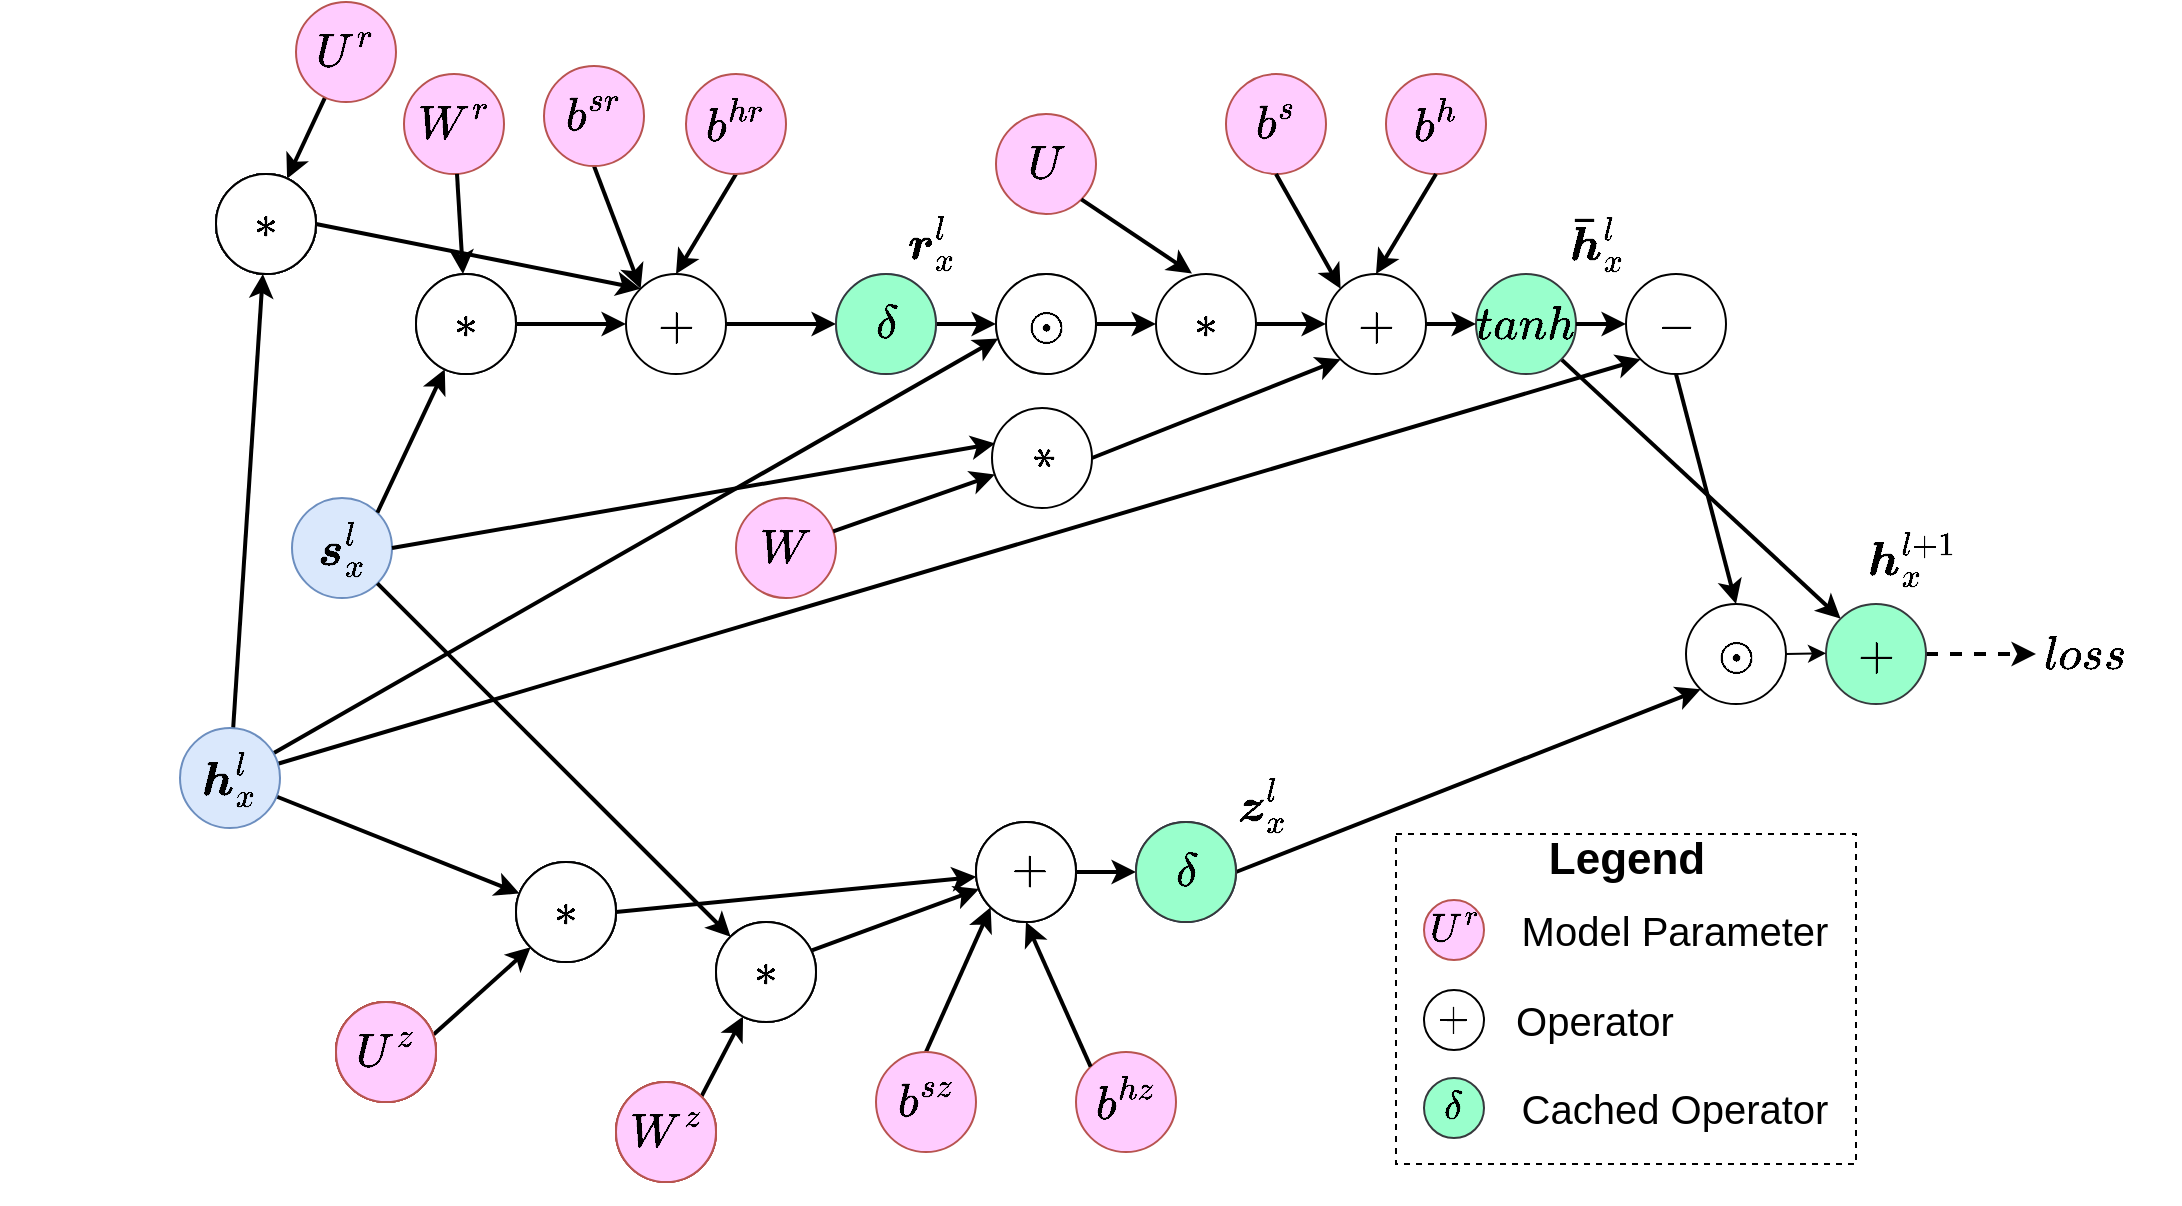 <mxfile version="13.9.9" type="device"><diagram id="rMpfDbe8UFmT1yQQIPAP" name="Page-1"><mxGraphModel dx="2249" dy="818" grid="0" gridSize="10" guides="1" tooltips="1" connect="1" arrows="0" fold="1" page="1" pageScale="1" pageWidth="827" pageHeight="1169" math="1" shadow="0"><root><mxCell id="DWnQqEWVpVSQSWtb-u8n-0"/><mxCell id="DWnQqEWVpVSQSWtb-u8n-1" parent="DWnQqEWVpVSQSWtb-u8n-0"/><mxCell id="DWnQqEWVpVSQSWtb-u8n-30" value="&lt;b style=&quot;font-size: 20px&quot;&gt;&lt;font style=&quot;font-size: 20px&quot;&gt;$$\boldsymbol{s}^{l}_x$$&lt;/font&gt;&lt;/b&gt;" style="ellipse;whiteSpace=wrap;html=1;aspect=fixed;fillColor=#dae8fc;strokeColor=#6c8ebf;rotation=0;fontSize=20;fontFamily=Arial;" parent="DWnQqEWVpVSQSWtb-u8n-1" vertex="1"><mxGeometry x="3" y="467" width="50" height="50" as="geometry"/></mxCell><mxCell id="DWnQqEWVpVSQSWtb-u8n-31" value="&lt;b&gt;&lt;font style=&quot;font-size: 17px&quot;&gt;$$*$$&lt;/font&gt;&lt;/b&gt;" style="ellipse;whiteSpace=wrap;html=1;aspect=fixed;rotation=-90;" parent="DWnQqEWVpVSQSWtb-u8n-1" vertex="1"><mxGeometry x="215" y="679" width="50" height="50" as="geometry"/></mxCell><mxCell id="DWnQqEWVpVSQSWtb-u8n-48" style="edgeStyle=none;rounded=0;orthogonalLoop=1;jettySize=auto;html=1;exitX=1;exitY=1;exitDx=0;exitDy=0;strokeWidth=2;" parent="DWnQqEWVpVSQSWtb-u8n-1" source="DWnQqEWVpVSQSWtb-u8n-30" target="DWnQqEWVpVSQSWtb-u8n-31" edge="1"><mxGeometry relative="1" as="geometry"/></mxCell><mxCell id="DWnQqEWVpVSQSWtb-u8n-37" value="&lt;b&gt;&lt;font style=&quot;font-size: 17px&quot;&gt;$$*$$&lt;/font&gt;&lt;/b&gt;" style="ellipse;whiteSpace=wrap;html=1;aspect=fixed;rotation=-90;" parent="DWnQqEWVpVSQSWtb-u8n-1" vertex="1"><mxGeometry x="-35" y="305" width="50" height="50" as="geometry"/></mxCell><mxCell id="DWnQqEWVpVSQSWtb-u8n-43" style="rounded=0;orthogonalLoop=1;jettySize=auto;html=1;strokeWidth=2;" parent="DWnQqEWVpVSQSWtb-u8n-1" source="n6fPWNiP5W8zbu2wnE4b-41" target="DWnQqEWVpVSQSWtb-u8n-37" edge="1"><mxGeometry relative="1" as="geometry"/></mxCell><mxCell id="DWnQqEWVpVSQSWtb-u8n-38" value="&lt;b&gt;&lt;font style=&quot;font-size: 17px&quot;&gt;$$*$$&lt;/font&gt;&lt;/b&gt;" style="ellipse;whiteSpace=wrap;html=1;aspect=fixed;rotation=-90;" parent="DWnQqEWVpVSQSWtb-u8n-1" vertex="1"><mxGeometry x="115" y="649" width="50" height="50" as="geometry"/></mxCell><mxCell id="DWnQqEWVpVSQSWtb-u8n-42" style="rounded=0;orthogonalLoop=1;jettySize=auto;html=1;strokeWidth=2;" parent="DWnQqEWVpVSQSWtb-u8n-1" source="n6fPWNiP5W8zbu2wnE4b-41" target="DWnQqEWVpVSQSWtb-u8n-38" edge="1"><mxGeometry relative="1" as="geometry"/></mxCell><mxCell id="DWnQqEWVpVSQSWtb-u8n-39" value="&lt;b&gt;&lt;font style=&quot;font-size: 17px&quot;&gt;$$U^z$$&lt;/font&gt;&lt;/b&gt;" style="ellipse;whiteSpace=wrap;html=1;aspect=fixed;strokeColor=#b85450;fillColor=#FFCCFF;rotation=-90;" parent="DWnQqEWVpVSQSWtb-u8n-1" vertex="1"><mxGeometry x="25" y="719" width="50" height="50" as="geometry"/></mxCell><mxCell id="DWnQqEWVpVSQSWtb-u8n-44" style="rounded=0;orthogonalLoop=1;jettySize=auto;html=1;strokeWidth=2;" parent="DWnQqEWVpVSQSWtb-u8n-1" source="n6fPWNiP5W8zbu2wnE4b-13" target="n6fPWNiP5W8zbu2wnE4b-40" edge="1"><mxGeometry relative="1" as="geometry"><mxPoint x="-82.322" y="277.678" as="sourcePoint"/></mxGeometry></mxCell><mxCell id="DWnQqEWVpVSQSWtb-u8n-45" value="&lt;b style=&quot;font-size: 20px;&quot;&gt;&lt;font style=&quot;font-size: 20px;&quot;&gt;$$W^r$$&lt;/font&gt;&lt;/b&gt;" style="ellipse;whiteSpace=wrap;html=1;aspect=fixed;fillColor=#FFCCFF;strokeColor=#b85450;rotation=0;fontSize=20;fontFamily=Arial;" parent="DWnQqEWVpVSQSWtb-u8n-1" vertex="1"><mxGeometry x="59" y="255" width="50" height="50" as="geometry"/></mxCell><mxCell id="DWnQqEWVpVSQSWtb-u8n-147" style="rounded=0;orthogonalLoop=1;jettySize=auto;html=1;exitX=1;exitY=1;exitDx=0;exitDy=0;strokeWidth=2;" parent="DWnQqEWVpVSQSWtb-u8n-1" source="DWnQqEWVpVSQSWtb-u8n-46" target="n6fPWNiP5W8zbu2wnE4b-45" edge="1"><mxGeometry relative="1" as="geometry"/></mxCell><mxCell id="DWnQqEWVpVSQSWtb-u8n-46" value="&lt;b&gt;&lt;font style=&quot;font-size: 17px&quot;&gt;$$W^z$$&lt;/font&gt;&lt;/b&gt;" style="ellipse;whiteSpace=wrap;html=1;aspect=fixed;fillColor=#f8cecc;strokeColor=#b85450;rotation=-90;" parent="DWnQqEWVpVSQSWtb-u8n-1" vertex="1"><mxGeometry x="165" y="759" width="50" height="50" as="geometry"/></mxCell><mxCell id="DWnQqEWVpVSQSWtb-u8n-49" value="&lt;b&gt;&lt;font style=&quot;font-size: 17px&quot;&gt;$$*$$&lt;/font&gt;&lt;/b&gt;" style="ellipse;whiteSpace=wrap;html=1;aspect=fixed;rotation=-90;" parent="DWnQqEWVpVSQSWtb-u8n-1" vertex="1"><mxGeometry x="65" y="355" width="50" height="50" as="geometry"/></mxCell><mxCell id="DWnQqEWVpVSQSWtb-u8n-50" style="rounded=0;orthogonalLoop=1;jettySize=auto;html=1;exitX=1;exitY=0;exitDx=0;exitDy=0;elbow=vertical;strokeWidth=2;" parent="DWnQqEWVpVSQSWtb-u8n-1" source="DWnQqEWVpVSQSWtb-u8n-30" target="n6fPWNiP5W8zbu2wnE4b-16" edge="1"><mxGeometry relative="1" as="geometry"/></mxCell><mxCell id="DWnQqEWVpVSQSWtb-u8n-151" value="" style="edgeStyle=none;rounded=0;orthogonalLoop=1;jettySize=auto;html=1;strokeWidth=2;" parent="DWnQqEWVpVSQSWtb-u8n-1" source="DWnQqEWVpVSQSWtb-u8n-45" target="DWnQqEWVpVSQSWtb-u8n-49" edge="1"><mxGeometry relative="1" as="geometry"/></mxCell><mxCell id="DWnQqEWVpVSQSWtb-u8n-52" value="&lt;b&gt;&lt;font style=&quot;font-size: 17px&quot;&gt;$$+$$&lt;/font&gt;&lt;/b&gt;" style="ellipse;whiteSpace=wrap;html=1;aspect=fixed;rotation=-90;" parent="DWnQqEWVpVSQSWtb-u8n-1" vertex="1"><mxGeometry x="345" y="629" width="50" height="50" as="geometry"/></mxCell><mxCell id="DWnQqEWVpVSQSWtb-u8n-54" style="rounded=0;orthogonalLoop=1;jettySize=auto;html=1;exitX=0.711;exitY=0.945;exitDx=0;exitDy=0;strokeWidth=2;exitPerimeter=0;" parent="DWnQqEWVpVSQSWtb-u8n-1" source="DWnQqEWVpVSQSWtb-u8n-31" target="DWnQqEWVpVSQSWtb-u8n-52" edge="1"><mxGeometry relative="1" as="geometry"/></mxCell><mxCell id="DWnQqEWVpVSQSWtb-u8n-53" style="rounded=0;orthogonalLoop=1;jettySize=auto;html=1;exitX=0.5;exitY=1;exitDx=0;exitDy=0;strokeWidth=2;" parent="DWnQqEWVpVSQSWtb-u8n-1" source="DWnQqEWVpVSQSWtb-u8n-38" target="DWnQqEWVpVSQSWtb-u8n-52" edge="1"><mxGeometry relative="1" as="geometry"/></mxCell><mxCell id="DWnQqEWVpVSQSWtb-u8n-57" style="rounded=0;orthogonalLoop=1;jettySize=auto;html=1;exitX=0.5;exitY=1;exitDx=0;exitDy=0;entryX=0;entryY=0;entryDx=0;entryDy=0;strokeWidth=2;" parent="DWnQqEWVpVSQSWtb-u8n-1" source="DWnQqEWVpVSQSWtb-u8n-37" target="n6fPWNiP5W8zbu2wnE4b-53" edge="1"><mxGeometry relative="1" as="geometry"><mxPoint x="209.45" y="358.3" as="targetPoint"/></mxGeometry></mxCell><mxCell id="DWnQqEWVpVSQSWtb-u8n-56" style="rounded=0;orthogonalLoop=1;jettySize=auto;html=1;exitX=0.5;exitY=1;exitDx=0;exitDy=0;entryX=0;entryY=0.5;entryDx=0;entryDy=0;strokeWidth=2;" parent="DWnQqEWVpVSQSWtb-u8n-1" source="DWnQqEWVpVSQSWtb-u8n-49" target="n6fPWNiP5W8zbu2wnE4b-53" edge="1"><mxGeometry relative="1" as="geometry"><mxPoint x="195" y="380.0" as="targetPoint"/></mxGeometry></mxCell><mxCell id="DWnQqEWVpVSQSWtb-u8n-58" value="&lt;b&gt;&lt;font style=&quot;font-size: 17px&quot;&gt;$$\delta$$&lt;/font&gt;&lt;/b&gt;" style="ellipse;whiteSpace=wrap;html=1;aspect=fixed;fillColor=#dae8fc;strokeColor=#6c8ebf;rotation=-90;" parent="DWnQqEWVpVSQSWtb-u8n-1" vertex="1"><mxGeometry x="425" y="629" width="50" height="50" as="geometry"/></mxCell><mxCell id="DWnQqEWVpVSQSWtb-u8n-61" style="rounded=0;orthogonalLoop=1;jettySize=auto;html=1;exitX=0.5;exitY=1;exitDx=0;exitDy=0;entryX=0.5;entryY=0;entryDx=0;entryDy=0;strokeWidth=2;" parent="DWnQqEWVpVSQSWtb-u8n-1" source="DWnQqEWVpVSQSWtb-u8n-52" target="DWnQqEWVpVSQSWtb-u8n-58" edge="1"><mxGeometry relative="1" as="geometry"/></mxCell><mxCell id="DWnQqEWVpVSQSWtb-u8n-59" value="&lt;b&gt;&lt;font style=&quot;font-size: 17px&quot;&gt;$$\delta$$&lt;/font&gt;&lt;/b&gt;" style="ellipse;whiteSpace=wrap;html=1;aspect=fixed;fillColor=#dae8fc;strokeColor=#6c8ebf;rotation=-90;" parent="DWnQqEWVpVSQSWtb-u8n-1" vertex="1"><mxGeometry x="275" y="355" width="50" height="50" as="geometry"/></mxCell><mxCell id="DWnQqEWVpVSQSWtb-u8n-60" style="rounded=0;orthogonalLoop=1;jettySize=auto;html=1;exitX=1;exitY=0.5;exitDx=0;exitDy=0;strokeWidth=2;" parent="DWnQqEWVpVSQSWtb-u8n-1" source="n6fPWNiP5W8zbu2wnE4b-53" target="DWnQqEWVpVSQSWtb-u8n-59" edge="1"><mxGeometry relative="1" as="geometry"><mxPoint x="245" y="380.0" as="sourcePoint"/></mxGeometry></mxCell><mxCell id="DWnQqEWVpVSQSWtb-u8n-62" value="&lt;b&gt;&lt;font style=&quot;font-size: 17px&quot;&gt;$$\odot$$&lt;/font&gt;&lt;/b&gt;" style="ellipse;whiteSpace=wrap;html=1;aspect=fixed;direction=south;strokeColor=#36393d;fillColor=#99FFCC;rotation=-90;" parent="DWnQqEWVpVSQSWtb-u8n-1" vertex="1"><mxGeometry x="355" y="355" width="50" height="50" as="geometry"/></mxCell><mxCell id="DWnQqEWVpVSQSWtb-u8n-148" style="rounded=0;orthogonalLoop=1;jettySize=auto;html=1;entryX=0.022;entryY=0.644;entryDx=0;entryDy=0;entryPerimeter=0;strokeWidth=2;" parent="DWnQqEWVpVSQSWtb-u8n-1" source="n6fPWNiP5W8zbu2wnE4b-41" target="DWnQqEWVpVSQSWtb-u8n-62" edge="1"><mxGeometry relative="1" as="geometry"/></mxCell><mxCell id="DWnQqEWVpVSQSWtb-u8n-152" value="" style="edgeStyle=none;rounded=0;orthogonalLoop=1;jettySize=auto;html=1;strokeWidth=2;" parent="DWnQqEWVpVSQSWtb-u8n-1" source="DWnQqEWVpVSQSWtb-u8n-59" target="DWnQqEWVpVSQSWtb-u8n-62" edge="1"><mxGeometry relative="1" as="geometry"/></mxCell><mxCell id="DWnQqEWVpVSQSWtb-u8n-65" value="&lt;b style=&quot;font-size: 20px;&quot;&gt;&lt;font style=&quot;font-size: 20px;&quot;&gt;$$U$$&lt;/font&gt;&lt;/b&gt;" style="ellipse;whiteSpace=wrap;html=1;aspect=fixed;fillColor=#FFCCFF;strokeColor=#b85450;rotation=0;fontSize=20;fontFamily=Arial;" parent="DWnQqEWVpVSQSWtb-u8n-1" vertex="1"><mxGeometry x="355" y="275" width="50" height="50" as="geometry"/></mxCell><mxCell id="DWnQqEWVpVSQSWtb-u8n-66" value="&lt;b style=&quot;font-size: 20px;&quot;&gt;&lt;font style=&quot;font-size: 20px;&quot;&gt;$$*$$&lt;/font&gt;&lt;/b&gt;" style="ellipse;whiteSpace=wrap;html=1;aspect=fixed;direction=south;rotation=0;fontSize=20;fontFamily=Arial;" parent="DWnQqEWVpVSQSWtb-u8n-1" vertex="1"><mxGeometry x="435" y="355" width="50" height="50" as="geometry"/></mxCell><mxCell id="DWnQqEWVpVSQSWtb-u8n-153" value="" style="edgeStyle=none;rounded=0;orthogonalLoop=1;jettySize=auto;html=1;strokeWidth=2;" parent="DWnQqEWVpVSQSWtb-u8n-1" source="DWnQqEWVpVSQSWtb-u8n-62" target="DWnQqEWVpVSQSWtb-u8n-66" edge="1"><mxGeometry relative="1" as="geometry"/></mxCell><mxCell id="DWnQqEWVpVSQSWtb-u8n-156" style="edgeStyle=none;rounded=0;orthogonalLoop=1;jettySize=auto;html=1;exitX=1;exitY=1;exitDx=0;exitDy=0;entryX=-0.005;entryY=0.64;entryDx=0;entryDy=0;strokeWidth=2;entryPerimeter=0;" parent="DWnQqEWVpVSQSWtb-u8n-1" source="DWnQqEWVpVSQSWtb-u8n-65" target="DWnQqEWVpVSQSWtb-u8n-66" edge="1"><mxGeometry relative="1" as="geometry"/></mxCell><mxCell id="DWnQqEWVpVSQSWtb-u8n-69" value="&lt;b style=&quot;font-size: 20px;&quot;&gt;&lt;font style=&quot;font-size: 20px;&quot;&gt;$$W$$&lt;/font&gt;&lt;/b&gt;" style="ellipse;whiteSpace=wrap;html=1;aspect=fixed;fillColor=#FFCCFF;strokeColor=#b85450;rotation=0;fontSize=20;fontFamily=Arial;" parent="DWnQqEWVpVSQSWtb-u8n-1" vertex="1"><mxGeometry x="225" y="467" width="50" height="50" as="geometry"/></mxCell><mxCell id="DWnQqEWVpVSQSWtb-u8n-70" value="&lt;b style=&quot;font-size: 20px;&quot;&gt;&lt;font style=&quot;font-size: 20px;&quot;&gt;$$*$$&lt;/font&gt;&lt;/b&gt;" style="ellipse;whiteSpace=wrap;html=1;aspect=fixed;direction=south;rotation=-90;fontSize=20;fontFamily=Arial;" parent="DWnQqEWVpVSQSWtb-u8n-1" vertex="1"><mxGeometry x="353" y="422" width="50" height="50" as="geometry"/></mxCell><mxCell id="DWnQqEWVpVSQSWtb-u8n-71" style="rounded=0;orthogonalLoop=1;jettySize=auto;html=1;entryX=0.033;entryY=0.355;entryDx=0;entryDy=0;strokeWidth=2;exitX=1;exitY=0.5;exitDx=0;exitDy=0;entryPerimeter=0;" parent="DWnQqEWVpVSQSWtb-u8n-1" source="DWnQqEWVpVSQSWtb-u8n-30" target="DWnQqEWVpVSQSWtb-u8n-70" edge="1"><mxGeometry relative="1" as="geometry"><mxPoint x="-74" y="506" as="sourcePoint"/></mxGeometry></mxCell><mxCell id="DWnQqEWVpVSQSWtb-u8n-72" style="rounded=0;orthogonalLoop=1;jettySize=auto;html=1;strokeWidth=2;" parent="DWnQqEWVpVSQSWtb-u8n-1" source="DWnQqEWVpVSQSWtb-u8n-69" target="DWnQqEWVpVSQSWtb-u8n-70" edge="1"><mxGeometry relative="1" as="geometry"/></mxCell><mxCell id="DWnQqEWVpVSQSWtb-u8n-157" value="" style="edgeStyle=none;rounded=0;orthogonalLoop=1;jettySize=auto;html=1;strokeWidth=2;entryX=0;entryY=0.5;entryDx=0;entryDy=0;entryPerimeter=0;" parent="DWnQqEWVpVSQSWtb-u8n-1" source="DWnQqEWVpVSQSWtb-u8n-66" target="n6fPWNiP5W8zbu2wnE4b-97" edge="1"><mxGeometry relative="1" as="geometry"><mxPoint x="515" y="380.0" as="targetPoint"/></mxGeometry></mxCell><mxCell id="DWnQqEWVpVSQSWtb-u8n-74" style="rounded=0;orthogonalLoop=1;jettySize=auto;html=1;exitX=1;exitY=0.5;exitDx=0;exitDy=0;strokeWidth=2;entryX=0;entryY=1;entryDx=0;entryDy=0;" parent="DWnQqEWVpVSQSWtb-u8n-1" source="DWnQqEWVpVSQSWtb-u8n-70" target="n6fPWNiP5W8zbu2wnE4b-97" edge="1"><mxGeometry relative="1" as="geometry"><mxPoint x="518.252" y="392.329" as="targetPoint"/></mxGeometry></mxCell><mxCell id="K5oGtdzFz2mOf0uI3_ND-4" style="edgeStyle=none;rounded=0;orthogonalLoop=1;jettySize=auto;html=1;exitX=1;exitY=0;exitDx=0;exitDy=0;entryX=0;entryY=1;entryDx=0;entryDy=0;strokeWidth=2;" parent="DWnQqEWVpVSQSWtb-u8n-1" source="DWnQqEWVpVSQSWtb-u8n-76" target="DWnQqEWVpVSQSWtb-u8n-88" edge="1"><mxGeometry relative="1" as="geometry"/></mxCell><mxCell id="DWnQqEWVpVSQSWtb-u8n-76" value="&lt;b style=&quot;font-size: 20px;&quot;&gt;&lt;font style=&quot;font-size: 20px;&quot;&gt;$$tanh$$&lt;/font&gt;&lt;/b&gt;" style="ellipse;whiteSpace=wrap;html=1;aspect=fixed;direction=south;rotation=0;fillColor=#99FFCC;strokeColor=#36393d;fontSize=20;fontFamily=Arial;" parent="DWnQqEWVpVSQSWtb-u8n-1" vertex="1"><mxGeometry x="595" y="355" width="50" height="50" as="geometry"/></mxCell><mxCell id="DWnQqEWVpVSQSWtb-u8n-158" value="" style="edgeStyle=none;rounded=0;orthogonalLoop=1;jettySize=auto;html=1;strokeWidth=2;exitX=1;exitY=0.5;exitDx=0;exitDy=0;" parent="DWnQqEWVpVSQSWtb-u8n-1" source="n6fPWNiP5W8zbu2wnE4b-97" target="DWnQqEWVpVSQSWtb-u8n-76" edge="1"><mxGeometry relative="1" as="geometry"><mxPoint x="565" y="380.0" as="sourcePoint"/></mxGeometry></mxCell><mxCell id="DWnQqEWVpVSQSWtb-u8n-83" style="rounded=0;orthogonalLoop=1;jettySize=auto;html=1;strokeWidth=2;entryX=0;entryY=1;entryDx=0;entryDy=0;" parent="DWnQqEWVpVSQSWtb-u8n-1" source="n6fPWNiP5W8zbu2wnE4b-41" target="K5oGtdzFz2mOf0uI3_ND-0" edge="1"><mxGeometry relative="1" as="geometry"><mxPoint x="595" y="660" as="targetPoint"/></mxGeometry></mxCell><mxCell id="DWnQqEWVpVSQSWtb-u8n-159" value="" style="edgeStyle=none;rounded=0;orthogonalLoop=1;jettySize=auto;html=1;strokeWidth=2;entryX=0;entryY=0.5;entryDx=0;entryDy=0;" parent="DWnQqEWVpVSQSWtb-u8n-1" source="DWnQqEWVpVSQSWtb-u8n-76" target="K5oGtdzFz2mOf0uI3_ND-0" edge="1"><mxGeometry relative="1" as="geometry"><mxPoint x="675" y="380" as="targetPoint"/></mxGeometry></mxCell><mxCell id="DWnQqEWVpVSQSWtb-u8n-149" value="" style="rounded=0;orthogonalLoop=1;jettySize=auto;html=1;strokeWidth=2;dashed=1;" parent="DWnQqEWVpVSQSWtb-u8n-1" source="DWnQqEWVpVSQSWtb-u8n-88" edge="1"><mxGeometry relative="1" as="geometry"><mxPoint x="875" y="545" as="targetPoint"/></mxGeometry></mxCell><mxCell id="DWnQqEWVpVSQSWtb-u8n-88" value="&lt;b style=&quot;font-size: 20px;&quot;&gt;&lt;font style=&quot;font-size: 20px;&quot;&gt;$$+$$&lt;/font&gt;&lt;/b&gt;" style="ellipse;whiteSpace=wrap;html=1;aspect=fixed;direction=south;fillColor=#99FFCC;strokeColor=#36393d;rotation=0;fontSize=20;fontFamily=Arial;" parent="DWnQqEWVpVSQSWtb-u8n-1" vertex="1"><mxGeometry x="770" y="520" width="50" height="50" as="geometry"/></mxCell><mxCell id="DWnQqEWVpVSQSWtb-u8n-95" style="rounded=0;orthogonalLoop=1;jettySize=auto;html=1;exitX=0.667;exitY=0.967;exitDx=0;exitDy=0;entryX=0;entryY=0;entryDx=0;entryDy=0;strokeWidth=2;exitPerimeter=0;" parent="DWnQqEWVpVSQSWtb-u8n-1" source="DWnQqEWVpVSQSWtb-u8n-39" target="DWnQqEWVpVSQSWtb-u8n-38" edge="1"><mxGeometry relative="1" as="geometry"><mxPoint x="88" y="726" as="sourcePoint"/><mxPoint x="121" y="700" as="targetPoint"/></mxGeometry></mxCell><mxCell id="DWnQqEWVpVSQSWtb-u8n-150" value="&lt;font style=&quot;font-size: 20px&quot;&gt;&lt;b style=&quot;font-size: 20px&quot;&gt;$$\boldsymbol{h}^{l+1}_x$$&lt;/b&gt;&lt;/font&gt;" style="text;html=1;strokeColor=none;fillColor=none;align=center;verticalAlign=middle;whiteSpace=wrap;rounded=0;rotation=0;fontSize=20;fontFamily=Arial;" parent="DWnQqEWVpVSQSWtb-u8n-1" vertex="1"><mxGeometry x="793" y="484" width="40" height="25" as="geometry"/></mxCell><mxCell id="DWnQqEWVpVSQSWtb-u8n-163" value="&lt;font style=&quot;font-size: 20px&quot;&gt;&lt;b style=&quot;font-size: 20px&quot;&gt;$$\boldsymbol{r}^l_x$$&lt;/b&gt;&lt;/font&gt;" style="text;html=1;strokeColor=none;fillColor=none;align=center;verticalAlign=middle;whiteSpace=wrap;rounded=0;rotation=0;fontSize=20;fontFamily=Arial;" parent="DWnQqEWVpVSQSWtb-u8n-1" vertex="1"><mxGeometry x="303" y="329" width="40" height="20" as="geometry"/></mxCell><mxCell id="DWnQqEWVpVSQSWtb-u8n-164" value="&lt;font style=&quot;font-size: 20px&quot;&gt;&lt;b style=&quot;font-size: 20px&quot;&gt;$$\boldsymbol{\bar{h}}^{l}_x$$&lt;/b&gt;&lt;/font&gt;" style="text;html=1;strokeColor=none;fillColor=none;align=center;verticalAlign=middle;whiteSpace=wrap;rounded=0;rotation=0;fontSize=20;fontFamily=Arial;" parent="DWnQqEWVpVSQSWtb-u8n-1" vertex="1"><mxGeometry x="636" y="329" width="40" height="20" as="geometry"/></mxCell><mxCell id="DWnQqEWVpVSQSWtb-u8n-165" value="&lt;b&gt;&lt;font style=&quot;font-size: 17px&quot;&gt;$$W^z$$&lt;/font&gt;&lt;/b&gt;" style="ellipse;whiteSpace=wrap;html=1;aspect=fixed;fillColor=#FFCCFF;strokeColor=#b85450;rotation=-90;" parent="DWnQqEWVpVSQSWtb-u8n-1" vertex="1"><mxGeometry x="165" y="759" width="50" height="50" as="geometry"/></mxCell><mxCell id="DWnQqEWVpVSQSWtb-u8n-167" value="&lt;b&gt;&lt;font style=&quot;font-size: 17px&quot;&gt;$$*$$&lt;/font&gt;&lt;/b&gt;" style="ellipse;whiteSpace=wrap;html=1;aspect=fixed;strokeColor=#36393d;fillColor=#99FFCC;rotation=-90;" parent="DWnQqEWVpVSQSWtb-u8n-1" vertex="1"><mxGeometry x="115" y="649" width="50" height="50" as="geometry"/></mxCell><mxCell id="DWnQqEWVpVSQSWtb-u8n-168" value="&lt;b&gt;&lt;font style=&quot;font-size: 17px&quot;&gt;$$*$$&lt;/font&gt;&lt;/b&gt;" style="ellipse;whiteSpace=wrap;html=1;aspect=fixed;strokeColor=#36393d;fillColor=#99FFCC;rotation=-90;" parent="DWnQqEWVpVSQSWtb-u8n-1" vertex="1"><mxGeometry x="-35" y="305" width="50" height="50" as="geometry"/></mxCell><mxCell id="DWnQqEWVpVSQSWtb-u8n-169" value="&lt;b&gt;&lt;font style=&quot;font-size: 17px&quot;&gt;$$*$$&lt;/font&gt;&lt;/b&gt;" style="ellipse;whiteSpace=wrap;html=1;aspect=fixed;strokeColor=#36393d;fillColor=#99FFCC;rotation=-90;" parent="DWnQqEWVpVSQSWtb-u8n-1" vertex="1"><mxGeometry x="65" y="355" width="50" height="50" as="geometry"/></mxCell><mxCell id="K5oGtdzFz2mOf0uI3_ND-5" style="edgeStyle=none;rounded=0;orthogonalLoop=1;jettySize=auto;html=1;exitX=0.5;exitY=0;exitDx=0;exitDy=0;" parent="DWnQqEWVpVSQSWtb-u8n-1" source="DWnQqEWVpVSQSWtb-u8n-171" edge="1"><mxGeometry relative="1" as="geometry"><mxPoint x="770" y="544.667" as="targetPoint"/></mxGeometry></mxCell><mxCell id="DWnQqEWVpVSQSWtb-u8n-171" value="&lt;b style=&quot;font-size: 20px;&quot;&gt;&lt;font style=&quot;font-size: 20px;&quot;&gt;$$\odot$$&lt;/font&gt;&lt;/b&gt;" style="ellipse;whiteSpace=wrap;html=1;aspect=fixed;direction=south;rotation=0;fontSize=20;fontFamily=Arial;" parent="DWnQqEWVpVSQSWtb-u8n-1" vertex="1"><mxGeometry x="700" y="520" width="50" height="50" as="geometry"/></mxCell><mxCell id="DWnQqEWVpVSQSWtb-u8n-172" value="&lt;b&gt;&lt;font style=&quot;font-size: 17px&quot;&gt;$$*$$&lt;/font&gt;&lt;/b&gt;" style="ellipse;whiteSpace=wrap;html=1;aspect=fixed;strokeColor=#36393d;fillColor=#99FFCC;rotation=-90;" parent="DWnQqEWVpVSQSWtb-u8n-1" vertex="1"><mxGeometry x="215" y="679" width="50" height="50" as="geometry"/></mxCell><mxCell id="DWnQqEWVpVSQSWtb-u8n-173" value="&lt;b&gt;&lt;font style=&quot;font-size: 17px&quot;&gt;$$+$$&lt;/font&gt;&lt;/b&gt;" style="ellipse;whiteSpace=wrap;html=1;aspect=fixed;strokeColor=#36393d;fillColor=#99FFCC;rotation=-90;" parent="DWnQqEWVpVSQSWtb-u8n-1" vertex="1"><mxGeometry x="345" y="629" width="50" height="50" as="geometry"/></mxCell><mxCell id="DWnQqEWVpVSQSWtb-u8n-174" value="&lt;b&gt;&lt;font style=&quot;font-size: 17px&quot;&gt;$$\delta$$&lt;/font&gt;&lt;/b&gt;" style="ellipse;whiteSpace=wrap;html=1;aspect=fixed;fillColor=#99FFCC;strokeColor=#36393d;rotation=-90;" parent="DWnQqEWVpVSQSWtb-u8n-1" vertex="1"><mxGeometry x="425" y="629" width="50" height="50" as="geometry"/></mxCell><mxCell id="DWnQqEWVpVSQSWtb-u8n-175" value="&lt;b style=&quot;font-size: 20px;&quot;&gt;&lt;font style=&quot;font-size: 20px;&quot;&gt;$$\delta$$&lt;/font&gt;&lt;/b&gt;" style="ellipse;whiteSpace=wrap;html=1;aspect=fixed;rotation=0;fillColor=#99FFCC;strokeColor=#36393d;fontSize=20;fontFamily=Arial;" parent="DWnQqEWVpVSQSWtb-u8n-1" vertex="1"><mxGeometry x="275" y="355" width="50" height="50" as="geometry"/></mxCell><mxCell id="DWnQqEWVpVSQSWtb-u8n-176" value="&lt;font style=&quot;font-size: 20px;&quot;&gt;$$loss$$&lt;/font&gt;" style="text;html=1;strokeColor=none;fillColor=none;align=center;verticalAlign=middle;whiteSpace=wrap;rounded=0;rotation=0;fontSize=20;fontFamily=Arial;" parent="DWnQqEWVpVSQSWtb-u8n-1" vertex="1"><mxGeometry x="880" y="535" width="40" height="20" as="geometry"/></mxCell><mxCell id="n6fPWNiP5W8zbu2wnE4b-3" value="&lt;b&gt;&lt;font style=&quot;font-size: 17px&quot;&gt;$$U^z$$&lt;/font&gt;&lt;/b&gt;" style="ellipse;whiteSpace=wrap;html=1;aspect=fixed;strokeColor=#b85450;fillColor=#FFCCFF;rotation=-90;" parent="DWnQqEWVpVSQSWtb-u8n-1" vertex="1"><mxGeometry x="25" y="719" width="50" height="50" as="geometry"/></mxCell><mxCell id="n6fPWNiP5W8zbu2wnE4b-5" value="&lt;b&gt;&lt;font style=&quot;font-size: 17px&quot;&gt;$$U^z$$&lt;/font&gt;&lt;/b&gt;" style="ellipse;whiteSpace=wrap;html=1;aspect=fixed;strokeColor=#b85450;fillColor=#FFCCFF;rotation=-90;" parent="DWnQqEWVpVSQSWtb-u8n-1" vertex="1"><mxGeometry x="25" y="719" width="50" height="50" as="geometry"/></mxCell><mxCell id="n6fPWNiP5W8zbu2wnE4b-8" value="&lt;b&gt;&lt;font style=&quot;font-size: 17px&quot;&gt;$$*$$&lt;/font&gt;&lt;/b&gt;" style="ellipse;whiteSpace=wrap;html=1;aspect=fixed;strokeColor=#36393d;fillColor=#99FFCC;rotation=-90;" parent="DWnQqEWVpVSQSWtb-u8n-1" vertex="1"><mxGeometry x="-35" y="305" width="50" height="50" as="geometry"/></mxCell><mxCell id="n6fPWNiP5W8zbu2wnE4b-9" value="&lt;b&gt;&lt;font style=&quot;font-size: 17px&quot;&gt;$$U^z$$&lt;/font&gt;&lt;/b&gt;" style="ellipse;whiteSpace=wrap;html=1;aspect=fixed;strokeColor=#b85450;fillColor=#FFCCFF;rotation=-90;" parent="DWnQqEWVpVSQSWtb-u8n-1" vertex="1"><mxGeometry x="25" y="719" width="50" height="50" as="geometry"/></mxCell><mxCell id="n6fPWNiP5W8zbu2wnE4b-12" value="&lt;b&gt;&lt;font style=&quot;font-size: 17px&quot;&gt;$$*$$&lt;/font&gt;&lt;/b&gt;" style="ellipse;whiteSpace=wrap;html=1;aspect=fixed;strokeColor=#36393d;fillColor=#99FFCC;rotation=-90;" parent="DWnQqEWVpVSQSWtb-u8n-1" vertex="1"><mxGeometry x="-35" y="305" width="50" height="50" as="geometry"/></mxCell><mxCell id="n6fPWNiP5W8zbu2wnE4b-13" value="&lt;b style=&quot;font-size: 20px&quot;&gt;&lt;font style=&quot;font-size: 20px&quot;&gt;$${U}^r$$&lt;/font&gt;&lt;/b&gt;" style="ellipse;whiteSpace=wrap;html=1;aspect=fixed;fillColor=#FFCCFF;strokeColor=#b85450;rotation=0;direction=north;flipV=0;flipH=1;fontSize=20;fontFamily=Arial;" parent="DWnQqEWVpVSQSWtb-u8n-1" vertex="1"><mxGeometry x="5" y="219" width="50" height="50" as="geometry"/></mxCell><mxCell id="n6fPWNiP5W8zbu2wnE4b-15" value="&lt;b&gt;&lt;font style=&quot;font-size: 17px&quot;&gt;$$*$$&lt;/font&gt;&lt;/b&gt;" style="ellipse;whiteSpace=wrap;html=1;aspect=fixed;strokeColor=#36393d;fillColor=#99FFCC;rotation=-90;direction=south;flipV=0;" parent="DWnQqEWVpVSQSWtb-u8n-1" vertex="1"><mxGeometry x="-35" y="305" width="50" height="50" as="geometry"/></mxCell><mxCell id="n6fPWNiP5W8zbu2wnE4b-16" value="&lt;b style=&quot;font-size: 20px;&quot;&gt;&lt;font style=&quot;font-size: 20px;&quot;&gt;$$*$$&lt;/font&gt;&lt;/b&gt;" style="ellipse;whiteSpace=wrap;html=1;aspect=fixed;rotation=0;direction=south;flipV=0;fontSize=20;fontFamily=Arial;" parent="DWnQqEWVpVSQSWtb-u8n-1" vertex="1"><mxGeometry x="65" y="355" width="50" height="50" as="geometry"/></mxCell><mxCell id="n6fPWNiP5W8zbu2wnE4b-17" value="&lt;b&gt;&lt;font style=&quot;font-size: 17px&quot;&gt;$$*$$&lt;/font&gt;&lt;/b&gt;" style="ellipse;whiteSpace=wrap;html=1;aspect=fixed;strokeColor=#36393d;fillColor=#99FFCC;rotation=-90;direction=south;flipV=0;" parent="DWnQqEWVpVSQSWtb-u8n-1" vertex="1"><mxGeometry x="-35" y="305" width="50" height="50" as="geometry"/></mxCell><mxCell id="n6fPWNiP5W8zbu2wnE4b-19" value="&lt;b&gt;&lt;font style=&quot;font-size: 17px&quot;&gt;$$U^z$$&lt;/font&gt;&lt;/b&gt;" style="ellipse;whiteSpace=wrap;html=1;aspect=fixed;strokeColor=#b85450;fillColor=#FFCCFF;rotation=-90;" parent="DWnQqEWVpVSQSWtb-u8n-1" vertex="1"><mxGeometry x="25" y="719" width="50" height="50" as="geometry"/></mxCell><mxCell id="n6fPWNiP5W8zbu2wnE4b-20" value="&lt;b&gt;&lt;font style=&quot;font-size: 17px&quot;&gt;$$*$$&lt;/font&gt;&lt;/b&gt;" style="ellipse;whiteSpace=wrap;html=1;aspect=fixed;strokeColor=#36393d;fillColor=#99FFCC;rotation=-90;direction=south;flipV=0;" parent="DWnQqEWVpVSQSWtb-u8n-1" vertex="1"><mxGeometry x="-35" y="305" width="50" height="50" as="geometry"/></mxCell><mxCell id="n6fPWNiP5W8zbu2wnE4b-22" value="&lt;b&gt;&lt;font style=&quot;font-size: 17px&quot;&gt;$$U^z$$&lt;/font&gt;&lt;/b&gt;" style="ellipse;whiteSpace=wrap;html=1;aspect=fixed;strokeColor=#b85450;fillColor=#FFCCFF;rotation=-90;" parent="DWnQqEWVpVSQSWtb-u8n-1" vertex="1"><mxGeometry x="25" y="719" width="50" height="50" as="geometry"/></mxCell><mxCell id="n6fPWNiP5W8zbu2wnE4b-23" value="&lt;b&gt;&lt;font style=&quot;font-size: 17px&quot;&gt;$$*$$&lt;/font&gt;&lt;/b&gt;" style="ellipse;whiteSpace=wrap;html=1;aspect=fixed;strokeColor=#36393d;fillColor=#99FFCC;rotation=-90;" parent="DWnQqEWVpVSQSWtb-u8n-1" vertex="1"><mxGeometry x="115" y="649" width="50" height="50" as="geometry"/></mxCell><mxCell id="n6fPWNiP5W8zbu2wnE4b-24" value="&lt;b&gt;&lt;font style=&quot;font-size: 17px&quot;&gt;$$*$$&lt;/font&gt;&lt;/b&gt;" style="ellipse;whiteSpace=wrap;html=1;aspect=fixed;strokeColor=#36393d;fillColor=#99FFCC;rotation=-90;direction=south;flipV=0;" parent="DWnQqEWVpVSQSWtb-u8n-1" vertex="1"><mxGeometry x="-35" y="305" width="50" height="50" as="geometry"/></mxCell><mxCell id="n6fPWNiP5W8zbu2wnE4b-26" value="&lt;b&gt;&lt;font style=&quot;font-size: 17px&quot;&gt;$$U^z$$&lt;/font&gt;&lt;/b&gt;" style="ellipse;whiteSpace=wrap;html=1;aspect=fixed;strokeColor=#b85450;fillColor=#FFCCFF;rotation=-90;" parent="DWnQqEWVpVSQSWtb-u8n-1" vertex="1"><mxGeometry x="25" y="719" width="50" height="50" as="geometry"/></mxCell><mxCell id="n6fPWNiP5W8zbu2wnE4b-27" value="&lt;b&gt;&lt;font style=&quot;font-size: 17px&quot;&gt;$$*$$&lt;/font&gt;&lt;/b&gt;" style="ellipse;whiteSpace=wrap;html=1;aspect=fixed;strokeColor=#36393d;fillColor=#99FFCC;rotation=-90;" parent="DWnQqEWVpVSQSWtb-u8n-1" vertex="1"><mxGeometry x="115" y="649" width="50" height="50" as="geometry"/></mxCell><mxCell id="n6fPWNiP5W8zbu2wnE4b-28" value="&lt;b&gt;&lt;font style=&quot;font-size: 17px&quot;&gt;$$W^z$$&lt;/font&gt;&lt;/b&gt;" style="ellipse;whiteSpace=wrap;html=1;aspect=fixed;fillColor=#FFCCFF;strokeColor=#b85450;rotation=-90;" parent="DWnQqEWVpVSQSWtb-u8n-1" vertex="1"><mxGeometry x="165" y="759" width="50" height="50" as="geometry"/></mxCell><mxCell id="n6fPWNiP5W8zbu2wnE4b-29" value="&lt;b&gt;&lt;font style=&quot;font-size: 17px&quot;&gt;$$*$$&lt;/font&gt;&lt;/b&gt;" style="ellipse;whiteSpace=wrap;html=1;aspect=fixed;strokeColor=#36393d;fillColor=#99FFCC;rotation=-90;direction=south;flipV=0;" parent="DWnQqEWVpVSQSWtb-u8n-1" vertex="1"><mxGeometry x="-35" y="305" width="50" height="50" as="geometry"/></mxCell><mxCell id="n6fPWNiP5W8zbu2wnE4b-31" value="&lt;b&gt;&lt;font style=&quot;font-size: 17px&quot;&gt;$$U^z$$&lt;/font&gt;&lt;/b&gt;" style="ellipse;whiteSpace=wrap;html=1;aspect=fixed;strokeColor=#b85450;fillColor=#FFCCFF;rotation=-90;" parent="DWnQqEWVpVSQSWtb-u8n-1" vertex="1"><mxGeometry x="25" y="719" width="50" height="50" as="geometry"/></mxCell><mxCell id="n6fPWNiP5W8zbu2wnE4b-32" value="&lt;b&gt;&lt;font style=&quot;font-size: 17px&quot;&gt;$$*$$&lt;/font&gt;&lt;/b&gt;" style="ellipse;whiteSpace=wrap;html=1;aspect=fixed;strokeColor=#36393d;fillColor=#99FFCC;rotation=-90;" parent="DWnQqEWVpVSQSWtb-u8n-1" vertex="1"><mxGeometry x="115" y="649" width="50" height="50" as="geometry"/></mxCell><mxCell id="n6fPWNiP5W8zbu2wnE4b-33" value="&lt;b&gt;&lt;font style=&quot;font-size: 17px&quot;&gt;$$W^z$$&lt;/font&gt;&lt;/b&gt;" style="ellipse;whiteSpace=wrap;html=1;aspect=fixed;fillColor=#FFCCFF;strokeColor=#b85450;rotation=-90;" parent="DWnQqEWVpVSQSWtb-u8n-1" vertex="1"><mxGeometry x="165" y="759" width="50" height="50" as="geometry"/></mxCell><mxCell id="n6fPWNiP5W8zbu2wnE4b-34" value="&lt;b&gt;&lt;font style=&quot;font-size: 17px&quot;&gt;$$*$$&lt;/font&gt;&lt;/b&gt;" style="ellipse;whiteSpace=wrap;html=1;aspect=fixed;strokeColor=#36393d;fillColor=#99FFCC;rotation=-90;direction=south;flipV=0;" parent="DWnQqEWVpVSQSWtb-u8n-1" vertex="1"><mxGeometry x="-35" y="305" width="50" height="50" as="geometry"/></mxCell><mxCell id="n6fPWNiP5W8zbu2wnE4b-36" value="&lt;b&gt;&lt;font style=&quot;font-size: 17px&quot;&gt;$$U^z$$&lt;/font&gt;&lt;/b&gt;" style="ellipse;whiteSpace=wrap;html=1;aspect=fixed;strokeColor=#b85450;fillColor=#FFCCFF;rotation=-90;" parent="DWnQqEWVpVSQSWtb-u8n-1" vertex="1"><mxGeometry x="25" y="719" width="50" height="50" as="geometry"/></mxCell><mxCell id="n6fPWNiP5W8zbu2wnE4b-37" value="&lt;b&gt;&lt;font style=&quot;font-size: 17px&quot;&gt;$$*$$&lt;/font&gt;&lt;/b&gt;" style="ellipse;whiteSpace=wrap;html=1;aspect=fixed;strokeColor=#36393d;fillColor=#99FFCC;rotation=-90;" parent="DWnQqEWVpVSQSWtb-u8n-1" vertex="1"><mxGeometry x="115" y="649" width="50" height="50" as="geometry"/></mxCell><mxCell id="n6fPWNiP5W8zbu2wnE4b-38" value="&lt;b&gt;&lt;font style=&quot;font-size: 17px&quot;&gt;$$W^z$$&lt;/font&gt;&lt;/b&gt;" style="ellipse;whiteSpace=wrap;html=1;aspect=fixed;fillColor=#FFCCFF;strokeColor=#b85450;rotation=-90;" parent="DWnQqEWVpVSQSWtb-u8n-1" vertex="1"><mxGeometry x="165" y="759" width="50" height="50" as="geometry"/></mxCell><mxCell id="n6fPWNiP5W8zbu2wnE4b-39" value="&lt;b&gt;&lt;font style=&quot;font-size: 17px&quot;&gt;$$*$$&lt;/font&gt;&lt;/b&gt;" style="ellipse;whiteSpace=wrap;html=1;aspect=fixed;strokeColor=#36393d;fillColor=#99FFCC;rotation=-90;" parent="DWnQqEWVpVSQSWtb-u8n-1" vertex="1"><mxGeometry x="215" y="679" width="50" height="50" as="geometry"/></mxCell><mxCell id="n6fPWNiP5W8zbu2wnE4b-40" value="&lt;b style=&quot;font-size: 20px;&quot;&gt;&lt;font style=&quot;font-size: 20px;&quot;&gt;$$*$$&lt;/font&gt;&lt;/b&gt;" style="ellipse;whiteSpace=wrap;html=1;aspect=fixed;rotation=0;direction=south;flipV=0;fontSize=20;fontFamily=Arial;" parent="DWnQqEWVpVSQSWtb-u8n-1" vertex="1"><mxGeometry x="-35" y="305" width="50" height="50" as="geometry"/></mxCell><mxCell id="n6fPWNiP5W8zbu2wnE4b-41" value="&lt;b style=&quot;font-size: 20px&quot;&gt;&lt;font style=&quot;font-size: 20px&quot;&gt;$$\boldsymbol{h}^l_x$$&lt;/font&gt;&lt;/b&gt;" style="ellipse;whiteSpace=wrap;html=1;aspect=fixed;fillColor=#dae8fc;strokeColor=#6c8ebf;rotation=0;fontSize=20;fontFamily=Arial;" parent="DWnQqEWVpVSQSWtb-u8n-1" vertex="1"><mxGeometry x="-53" y="582" width="50" height="50" as="geometry"/></mxCell><mxCell id="n6fPWNiP5W8zbu2wnE4b-42" value="&lt;b style=&quot;font-size: 20px;&quot;&gt;&lt;font style=&quot;font-size: 20px;&quot;&gt;$$U^z$$&lt;/font&gt;&lt;/b&gt;" style="ellipse;whiteSpace=wrap;html=1;aspect=fixed;strokeColor=#b85450;fillColor=#FFCCFF;rotation=0;fontSize=20;fontFamily=Arial;" parent="DWnQqEWVpVSQSWtb-u8n-1" vertex="1"><mxGeometry x="25" y="719" width="50" height="50" as="geometry"/></mxCell><mxCell id="n6fPWNiP5W8zbu2wnE4b-43" value="&lt;b style=&quot;font-size: 20px;&quot;&gt;&lt;font style=&quot;font-size: 20px;&quot;&gt;$$*$$&lt;/font&gt;&lt;/b&gt;" style="ellipse;whiteSpace=wrap;html=1;aspect=fixed;rotation=0;fontSize=20;fontFamily=Arial;" parent="DWnQqEWVpVSQSWtb-u8n-1" vertex="1"><mxGeometry x="115" y="649" width="50" height="50" as="geometry"/></mxCell><mxCell id="n6fPWNiP5W8zbu2wnE4b-44" value="&lt;b style=&quot;font-size: 20px;&quot;&gt;&lt;font style=&quot;font-size: 20px;&quot;&gt;$$W^z$$&lt;/font&gt;&lt;/b&gt;" style="ellipse;whiteSpace=wrap;html=1;aspect=fixed;fillColor=#FFCCFF;strokeColor=#b85450;rotation=0;fontSize=20;fontFamily=Arial;" parent="DWnQqEWVpVSQSWtb-u8n-1" vertex="1"><mxGeometry x="165" y="759" width="50" height="50" as="geometry"/></mxCell><mxCell id="n6fPWNiP5W8zbu2wnE4b-45" value="&lt;b style=&quot;font-size: 20px;&quot;&gt;&lt;font style=&quot;font-size: 20px;&quot;&gt;$$*$$&lt;/font&gt;&lt;/b&gt;" style="ellipse;whiteSpace=wrap;html=1;aspect=fixed;rotation=0;fontSize=20;fontFamily=Arial;" parent="DWnQqEWVpVSQSWtb-u8n-1" vertex="1"><mxGeometry x="215" y="679" width="50" height="50" as="geometry"/></mxCell><mxCell id="n6fPWNiP5W8zbu2wnE4b-48" value="&lt;b&gt;&lt;font style=&quot;font-size: 17px&quot;&gt;$$+$$&lt;/font&gt;&lt;/b&gt;" style="ellipse;whiteSpace=wrap;html=1;aspect=fixed;strokeColor=#36393d;fillColor=#99FFCC;rotation=-90;" parent="DWnQqEWVpVSQSWtb-u8n-1" vertex="1"><mxGeometry x="345" y="629" width="50" height="50" as="geometry"/></mxCell><mxCell id="n6fPWNiP5W8zbu2wnE4b-51" value="&lt;b&gt;&lt;font style=&quot;font-size: 17px&quot;&gt;$$+$$&lt;/font&gt;&lt;/b&gt;" style="ellipse;whiteSpace=wrap;html=1;aspect=fixed;strokeColor=#36393d;fillColor=#99FFCC;rotation=-90;" parent="DWnQqEWVpVSQSWtb-u8n-1" vertex="1"><mxGeometry x="345" y="629" width="50" height="50" as="geometry"/></mxCell><mxCell id="n6fPWNiP5W8zbu2wnE4b-52" value="&lt;font style=&quot;font-size: 20px&quot;&gt;&lt;b style=&quot;font-size: 20px&quot;&gt;$$\boldsymbol{z}^{l}_x$$&lt;/b&gt;&lt;/font&gt;" style="text;html=1;strokeColor=none;fillColor=none;align=center;verticalAlign=middle;whiteSpace=wrap;rounded=0;rotation=0;fontSize=20;fontFamily=Arial;" parent="DWnQqEWVpVSQSWtb-u8n-1" vertex="1"><mxGeometry x="468" y="610" width="40" height="20" as="geometry"/></mxCell><mxCell id="n6fPWNiP5W8zbu2wnE4b-53" value="&lt;b style=&quot;font-size: 20px;&quot;&gt;&lt;font style=&quot;font-size: 20px;&quot;&gt;$$+$$&lt;/font&gt;&lt;/b&gt;" style="ellipse;whiteSpace=wrap;html=1;aspect=fixed;rotation=0;fontSize=20;fontFamily=Arial;" parent="DWnQqEWVpVSQSWtb-u8n-1" vertex="1"><mxGeometry x="170" y="355" width="50" height="50" as="geometry"/></mxCell><mxCell id="n6fPWNiP5W8zbu2wnE4b-54" value="&lt;b style=&quot;font-size: 20px;&quot;&gt;&lt;font style=&quot;font-size: 20px;&quot;&gt;$$+$$&lt;/font&gt;&lt;/b&gt;" style="ellipse;whiteSpace=wrap;html=1;aspect=fixed;rotation=-90;fontSize=20;fontFamily=Arial;" parent="DWnQqEWVpVSQSWtb-u8n-1" vertex="1"><mxGeometry x="345" y="629" width="50" height="50" as="geometry"/></mxCell><mxCell id="K5oGtdzFz2mOf0uI3_ND-2" style="rounded=0;orthogonalLoop=1;jettySize=auto;html=1;exitX=1;exitY=0.5;exitDx=0;exitDy=0;entryX=1;entryY=1;entryDx=0;entryDy=0;strokeWidth=2;" parent="DWnQqEWVpVSQSWtb-u8n-1" source="n6fPWNiP5W8zbu2wnE4b-56" target="DWnQqEWVpVSQSWtb-u8n-171" edge="1"><mxGeometry relative="1" as="geometry"/></mxCell><mxCell id="n6fPWNiP5W8zbu2wnE4b-56" value="&lt;b style=&quot;font-size: 20px;&quot;&gt;&lt;font style=&quot;font-size: 20px;&quot;&gt;$$\delta$$&lt;/font&gt;&lt;/b&gt;" style="ellipse;whiteSpace=wrap;html=1;aspect=fixed;rotation=0;fillColor=#99FFCC;strokeColor=#36393d;fontSize=20;fontFamily=Arial;" parent="DWnQqEWVpVSQSWtb-u8n-1" vertex="1"><mxGeometry x="425" y="629" width="50" height="50" as="geometry"/></mxCell><mxCell id="n6fPWNiP5W8zbu2wnE4b-65" value="&lt;b style=&quot;font-size: 20px;&quot;&gt;&lt;font style=&quot;font-size: 20px;&quot;&gt;$$\odot$$&lt;/font&gt;&lt;/b&gt;" style="ellipse;whiteSpace=wrap;html=1;aspect=fixed;direction=south;rotation=0;fontSize=20;fontFamily=Arial;" parent="DWnQqEWVpVSQSWtb-u8n-1" vertex="1"><mxGeometry x="355" y="355" width="50" height="50" as="geometry"/></mxCell><mxCell id="n6fPWNiP5W8zbu2wnE4b-97" value="&lt;b style=&quot;font-size: 20px;&quot;&gt;&lt;font style=&quot;font-size: 20px;&quot;&gt;$$+$$&lt;/font&gt;&lt;/b&gt;" style="ellipse;whiteSpace=wrap;html=1;aspect=fixed;rotation=0;fontSize=20;fontFamily=Arial;" parent="DWnQqEWVpVSQSWtb-u8n-1" vertex="1"><mxGeometry x="520" y="355" width="50" height="50" as="geometry"/></mxCell><mxCell id="K5oGtdzFz2mOf0uI3_ND-3" style="edgeStyle=none;rounded=0;orthogonalLoop=1;jettySize=auto;html=1;exitX=0.5;exitY=1;exitDx=0;exitDy=0;entryX=0;entryY=0.5;entryDx=0;entryDy=0;strokeWidth=2;" parent="DWnQqEWVpVSQSWtb-u8n-1" source="K5oGtdzFz2mOf0uI3_ND-0" target="DWnQqEWVpVSQSWtb-u8n-171" edge="1"><mxGeometry relative="1" as="geometry"/></mxCell><mxCell id="K5oGtdzFz2mOf0uI3_ND-0" value="&lt;b style=&quot;font-size: 20px;&quot;&gt;&lt;font style=&quot;font-size: 20px;&quot;&gt;$$-$$&lt;/font&gt;&lt;/b&gt;" style="ellipse;whiteSpace=wrap;html=1;aspect=fixed;rotation=0;fontSize=20;fontFamily=Arial;" parent="DWnQqEWVpVSQSWtb-u8n-1" vertex="1"><mxGeometry x="670" y="355" width="50" height="50" as="geometry"/></mxCell><mxCell id="K5oGtdzFz2mOf0uI3_ND-9" style="edgeStyle=none;orthogonalLoop=1;jettySize=auto;html=1;exitX=0;exitY=0.5;exitDx=0;exitDy=0;entryX=0;entryY=0;entryDx=0;entryDy=0;fontSize=11;strokeColor=#000000;rounded=0;strokeWidth=2;" parent="DWnQqEWVpVSQSWtb-u8n-1" source="K5oGtdzFz2mOf0uI3_ND-7" target="n6fPWNiP5W8zbu2wnE4b-53" edge="1"><mxGeometry relative="1" as="geometry"/></mxCell><mxCell id="K5oGtdzFz2mOf0uI3_ND-7" value="&lt;b style=&quot;font-size: 20px&quot;&gt;&lt;font style=&quot;font-size: 20px&quot;&gt;$$b^{sr}$$&lt;/font&gt;&lt;/b&gt;" style="ellipse;whiteSpace=wrap;html=1;aspect=fixed;fillColor=#FFCCFF;strokeColor=#b85450;rotation=0;direction=north;flipV=0;flipH=1;fontSize=20;fontFamily=Arial;" parent="DWnQqEWVpVSQSWtb-u8n-1" vertex="1"><mxGeometry x="129" y="251" width="50" height="50" as="geometry"/></mxCell><mxCell id="K5oGtdzFz2mOf0uI3_ND-10" style="edgeStyle=none;orthogonalLoop=1;jettySize=auto;html=1;exitX=0;exitY=0.5;exitDx=0;exitDy=0;entryX=0.5;entryY=0;entryDx=0;entryDy=0;fontSize=11;strokeColor=#000000;rounded=0;strokeWidth=2;" parent="DWnQqEWVpVSQSWtb-u8n-1" source="K5oGtdzFz2mOf0uI3_ND-8" target="n6fPWNiP5W8zbu2wnE4b-53" edge="1"><mxGeometry relative="1" as="geometry"/></mxCell><mxCell id="K5oGtdzFz2mOf0uI3_ND-8" value="&lt;b style=&quot;font-size: 20px&quot;&gt;&lt;font style=&quot;font-size: 20px&quot;&gt;$$b^{hr}$$&lt;/font&gt;&lt;/b&gt;" style="ellipse;whiteSpace=wrap;html=1;aspect=fixed;fillColor=#FFCCFF;strokeColor=#b85450;rotation=0;direction=north;flipV=0;flipH=1;fontSize=20;fontFamily=Arial;" parent="DWnQqEWVpVSQSWtb-u8n-1" vertex="1"><mxGeometry x="200" y="255" width="50" height="50" as="geometry"/></mxCell><mxCell id="K5oGtdzFz2mOf0uI3_ND-11" value="&lt;b style=&quot;font-size: 20px&quot;&gt;&lt;font style=&quot;font-size: 20px&quot;&gt;$$b^{s}$$&lt;/font&gt;&lt;/b&gt;" style="ellipse;whiteSpace=wrap;html=1;aspect=fixed;fillColor=#FFCCFF;strokeColor=#b85450;rotation=0;direction=north;flipV=0;flipH=1;fontSize=20;fontFamily=Arial;" parent="DWnQqEWVpVSQSWtb-u8n-1" vertex="1"><mxGeometry x="470" y="255" width="50" height="50" as="geometry"/></mxCell><mxCell id="K5oGtdzFz2mOf0uI3_ND-12" value="&lt;b style=&quot;font-size: 20px&quot;&gt;&lt;font style=&quot;font-size: 20px&quot;&gt;$$b^{h}$$&lt;/font&gt;&lt;/b&gt;" style="ellipse;whiteSpace=wrap;html=1;aspect=fixed;fillColor=#FFCCFF;strokeColor=#b85450;rotation=0;direction=north;flipV=0;flipH=1;fontSize=20;fontFamily=Arial;" parent="DWnQqEWVpVSQSWtb-u8n-1" vertex="1"><mxGeometry x="550" y="255" width="50" height="50" as="geometry"/></mxCell><mxCell id="K5oGtdzFz2mOf0uI3_ND-17" style="edgeStyle=none;orthogonalLoop=1;jettySize=auto;html=1;exitX=1;exitY=0.5;exitDx=0;exitDy=0;entryX=0;entryY=0;entryDx=0;entryDy=0;fontSize=11;strokeColor=#000000;rounded=0;strokeWidth=2;" parent="DWnQqEWVpVSQSWtb-u8n-1" source="K5oGtdzFz2mOf0uI3_ND-15" target="n6fPWNiP5W8zbu2wnE4b-54" edge="1"><mxGeometry relative="1" as="geometry"/></mxCell><mxCell id="K5oGtdzFz2mOf0uI3_ND-15" value="&lt;b style=&quot;font-size: 20px&quot;&gt;&lt;font style=&quot;font-size: 20px&quot;&gt;$$b^{sz}$$&lt;/font&gt;&lt;/b&gt;" style="ellipse;whiteSpace=wrap;html=1;aspect=fixed;fillColor=#FFCCFF;strokeColor=#b85450;rotation=0;direction=north;flipV=0;flipH=1;fontSize=20;fontFamily=Arial;" parent="DWnQqEWVpVSQSWtb-u8n-1" vertex="1"><mxGeometry x="295" y="744" width="50" height="50" as="geometry"/></mxCell><mxCell id="K5oGtdzFz2mOf0uI3_ND-16" value="&lt;b style=&quot;font-size: 20px&quot;&gt;&lt;font style=&quot;font-size: 20px&quot;&gt;$$b^{hz}$$&lt;/font&gt;&lt;/b&gt;" style="ellipse;whiteSpace=wrap;html=1;aspect=fixed;fillColor=#FFCCFF;strokeColor=#b85450;rotation=0;direction=north;flipV=0;flipH=1;fontSize=20;fontFamily=Arial;" parent="DWnQqEWVpVSQSWtb-u8n-1" vertex="1"><mxGeometry x="395" y="744" width="50" height="50" as="geometry"/></mxCell><mxCell id="K5oGtdzFz2mOf0uI3_ND-18" value="" style="html=1;exitX=1;exitY=0;exitDx=0;exitDy=0;entryX=0;entryY=0.5;entryDx=0;entryDy=0;fontSize=11;strokeColor=#000000;rounded=0;strokeWidth=2;" parent="DWnQqEWVpVSQSWtb-u8n-1" source="K5oGtdzFz2mOf0uI3_ND-16" target="n6fPWNiP5W8zbu2wnE4b-54" edge="1"><mxGeometry width="50" height="50" relative="1" as="geometry"><mxPoint x="1150" y="744" as="sourcePoint"/><mxPoint x="1200" y="694" as="targetPoint"/></mxGeometry></mxCell><mxCell id="K5oGtdzFz2mOf0uI3_ND-20" style="edgeStyle=none;orthogonalLoop=1;jettySize=auto;html=1;exitX=0;exitY=0.5;exitDx=0;exitDy=0;entryX=0;entryY=0;entryDx=0;entryDy=0;fontSize=11;strokeColor=#000000;rounded=0;strokeWidth=2;" parent="DWnQqEWVpVSQSWtb-u8n-1" source="K5oGtdzFz2mOf0uI3_ND-11" target="n6fPWNiP5W8zbu2wnE4b-97" edge="1"><mxGeometry relative="1" as="geometry"><mxPoint x="510" y="305.0" as="sourcePoint"/><mxPoint x="542.322" y="362.322" as="targetPoint"/></mxGeometry></mxCell><mxCell id="K5oGtdzFz2mOf0uI3_ND-21" style="edgeStyle=none;orthogonalLoop=1;jettySize=auto;html=1;exitX=0;exitY=0.5;exitDx=0;exitDy=0;entryX=0.5;entryY=0;entryDx=0;entryDy=0;fontSize=11;strokeColor=#000000;rounded=0;strokeWidth=2;" parent="DWnQqEWVpVSQSWtb-u8n-1" source="K5oGtdzFz2mOf0uI3_ND-12" target="n6fPWNiP5W8zbu2wnE4b-97" edge="1"><mxGeometry relative="1" as="geometry"><mxPoint x="590" y="305.0" as="sourcePoint"/><mxPoint x="560" y="355.0" as="targetPoint"/></mxGeometry></mxCell><mxCell id="OhnTOeJRU5q8nxoehOaS-18" value="" style="group" parent="DWnQqEWVpVSQSWtb-u8n-1" vertex="1" connectable="0"><mxGeometry x="555" y="633" width="230" height="167" as="geometry"/></mxCell><mxCell id="OhnTOeJRU5q8nxoehOaS-16" value="" style="rounded=0;whiteSpace=wrap;html=1;fontFamily=Arial;fontSize=20;fillColor=none;dashed=1;" parent="OhnTOeJRU5q8nxoehOaS-18" vertex="1"><mxGeometry y="2" width="230" height="165" as="geometry"/></mxCell><mxCell id="OhnTOeJRU5q8nxoehOaS-0" value="&lt;b&gt;&lt;font style=&quot;font-size: 17px&quot;&gt;$$U^r$$&lt;/font&gt;&lt;/b&gt;" style="ellipse;whiteSpace=wrap;html=1;aspect=fixed;fillColor=#FFCCFF;strokeColor=#b85450;rotation=0;direction=north;flipV=0;flipH=1;" parent="OhnTOeJRU5q8nxoehOaS-18" vertex="1"><mxGeometry x="14" y="35" width="30" height="30" as="geometry"/></mxCell><mxCell id="OhnTOeJRU5q8nxoehOaS-1" value="Model Parameter" style="text;html=1;align=center;verticalAlign=middle;resizable=0;points=[];autosize=1;fontSize=20;fontFamily=Arial;" parent="OhnTOeJRU5q8nxoehOaS-18" vertex="1"><mxGeometry x="54" y="35" width="170" height="30" as="geometry"/></mxCell><mxCell id="OhnTOeJRU5q8nxoehOaS-2" value="&lt;b&gt;&lt;font style=&quot;font-size: 17px&quot;&gt;$$+$$&lt;/font&gt;&lt;/b&gt;" style="ellipse;whiteSpace=wrap;html=1;aspect=fixed;rotation=-90;" parent="OhnTOeJRU5q8nxoehOaS-18" vertex="1"><mxGeometry x="14" y="80" width="30" height="30" as="geometry"/></mxCell><mxCell id="OhnTOeJRU5q8nxoehOaS-6" value="Operator" style="text;html=1;align=center;verticalAlign=middle;resizable=0;points=[];autosize=1;fontSize=20;fontFamily=Arial;" parent="OhnTOeJRU5q8nxoehOaS-18" vertex="1"><mxGeometry x="54.0" y="80" width="90" height="30" as="geometry"/></mxCell><mxCell id="OhnTOeJRU5q8nxoehOaS-10" value="&lt;b&gt;&lt;font style=&quot;font-size: 17px&quot;&gt;$$\delta$$&lt;/font&gt;&lt;/b&gt;" style="ellipse;whiteSpace=wrap;html=1;aspect=fixed;rotation=0;fillColor=#99FFCC;strokeColor=#36393d;" parent="OhnTOeJRU5q8nxoehOaS-18" vertex="1"><mxGeometry x="14" y="124" width="30" height="30" as="geometry"/></mxCell><mxCell id="OhnTOeJRU5q8nxoehOaS-15" value="Cached Operator" style="text;html=1;align=center;verticalAlign=middle;resizable=0;points=[];autosize=1;fontSize=20;fontFamily=Arial;" parent="OhnTOeJRU5q8nxoehOaS-18" vertex="1"><mxGeometry x="54" y="124" width="170" height="30" as="geometry"/></mxCell><mxCell id="OhnTOeJRU5q8nxoehOaS-17" value="Legend" style="text;html=1;align=center;verticalAlign=middle;resizable=0;points=[];autosize=1;fontSize=22;fontFamily=Arial;fontStyle=1" parent="OhnTOeJRU5q8nxoehOaS-18" vertex="1"><mxGeometry x="71" width="88" height="30" as="geometry"/></mxCell></root></mxGraphModel></diagram></mxfile>